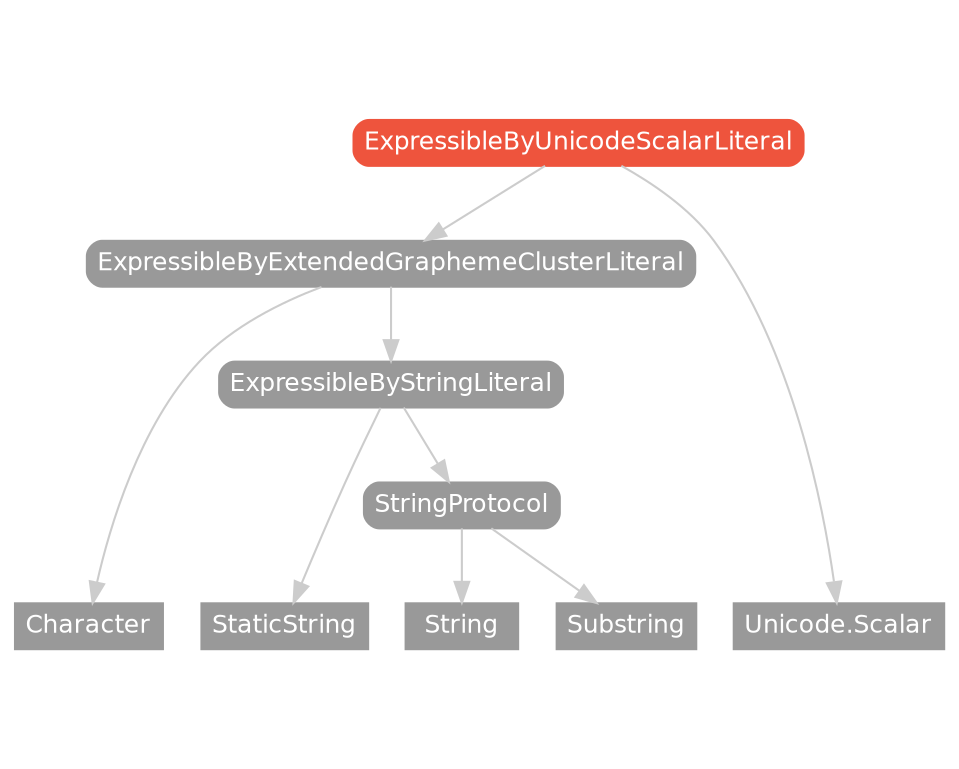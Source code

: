strict digraph "ExpressibleByUnicodeScalarLiteral - Type Hierarchy - SwiftDoc.org" {
    pad="0.1,0.8"
    node [shape=box, style="filled,rounded", color="#999999", fillcolor="#999999", fontcolor=white, fontname=Helvetica, fontnames="Helvetica,sansserif", fontsize=12, margin="0.07,0.05", height="0.3"]
    edge [color="#cccccc"]
    "Character" [URL="/type/Character/hierarchy/", style=filled]
    "ExpressibleByExtendedGraphemeClusterLiteral" [URL="/protocol/ExpressibleByExtendedGraphemeClusterLiteral/hierarchy/"]
    "ExpressibleByStringLiteral" [URL="/protocol/ExpressibleByStringLiteral/hierarchy/"]
    "ExpressibleByUnicodeScalarLiteral" [URL="/protocol/ExpressibleByUnicodeScalarLiteral/", style="filled,rounded", fillcolor="#ee543d", color="#ee543d"]
    "StaticString" [URL="/type/StaticString/hierarchy/", style=filled]
    "String" [URL="/type/String/hierarchy/", style=filled]
    "StringProtocol" [URL="/protocol/StringProtocol/hierarchy/"]
    "Substring" [URL="/type/Substring/hierarchy/", style=filled]
    "Unicode.Scalar" [URL="/type/Unicode.Scalar/hierarchy/", style=filled]    "ExpressibleByUnicodeScalarLiteral" -> "ExpressibleByExtendedGraphemeClusterLiteral"
    "ExpressibleByUnicodeScalarLiteral" -> "Unicode.Scalar"
    "ExpressibleByExtendedGraphemeClusterLiteral" -> "Character"
    "ExpressibleByExtendedGraphemeClusterLiteral" -> "ExpressibleByStringLiteral"
    "ExpressibleByStringLiteral" -> "StaticString"
    "ExpressibleByStringLiteral" -> "StringProtocol"
    "StringProtocol" -> "String"
    "StringProtocol" -> "Substring"
    subgraph Types {
        rank = max; "Unicode.Scalar"; "Character"; "StaticString"; "String"; "Substring";
    }
}